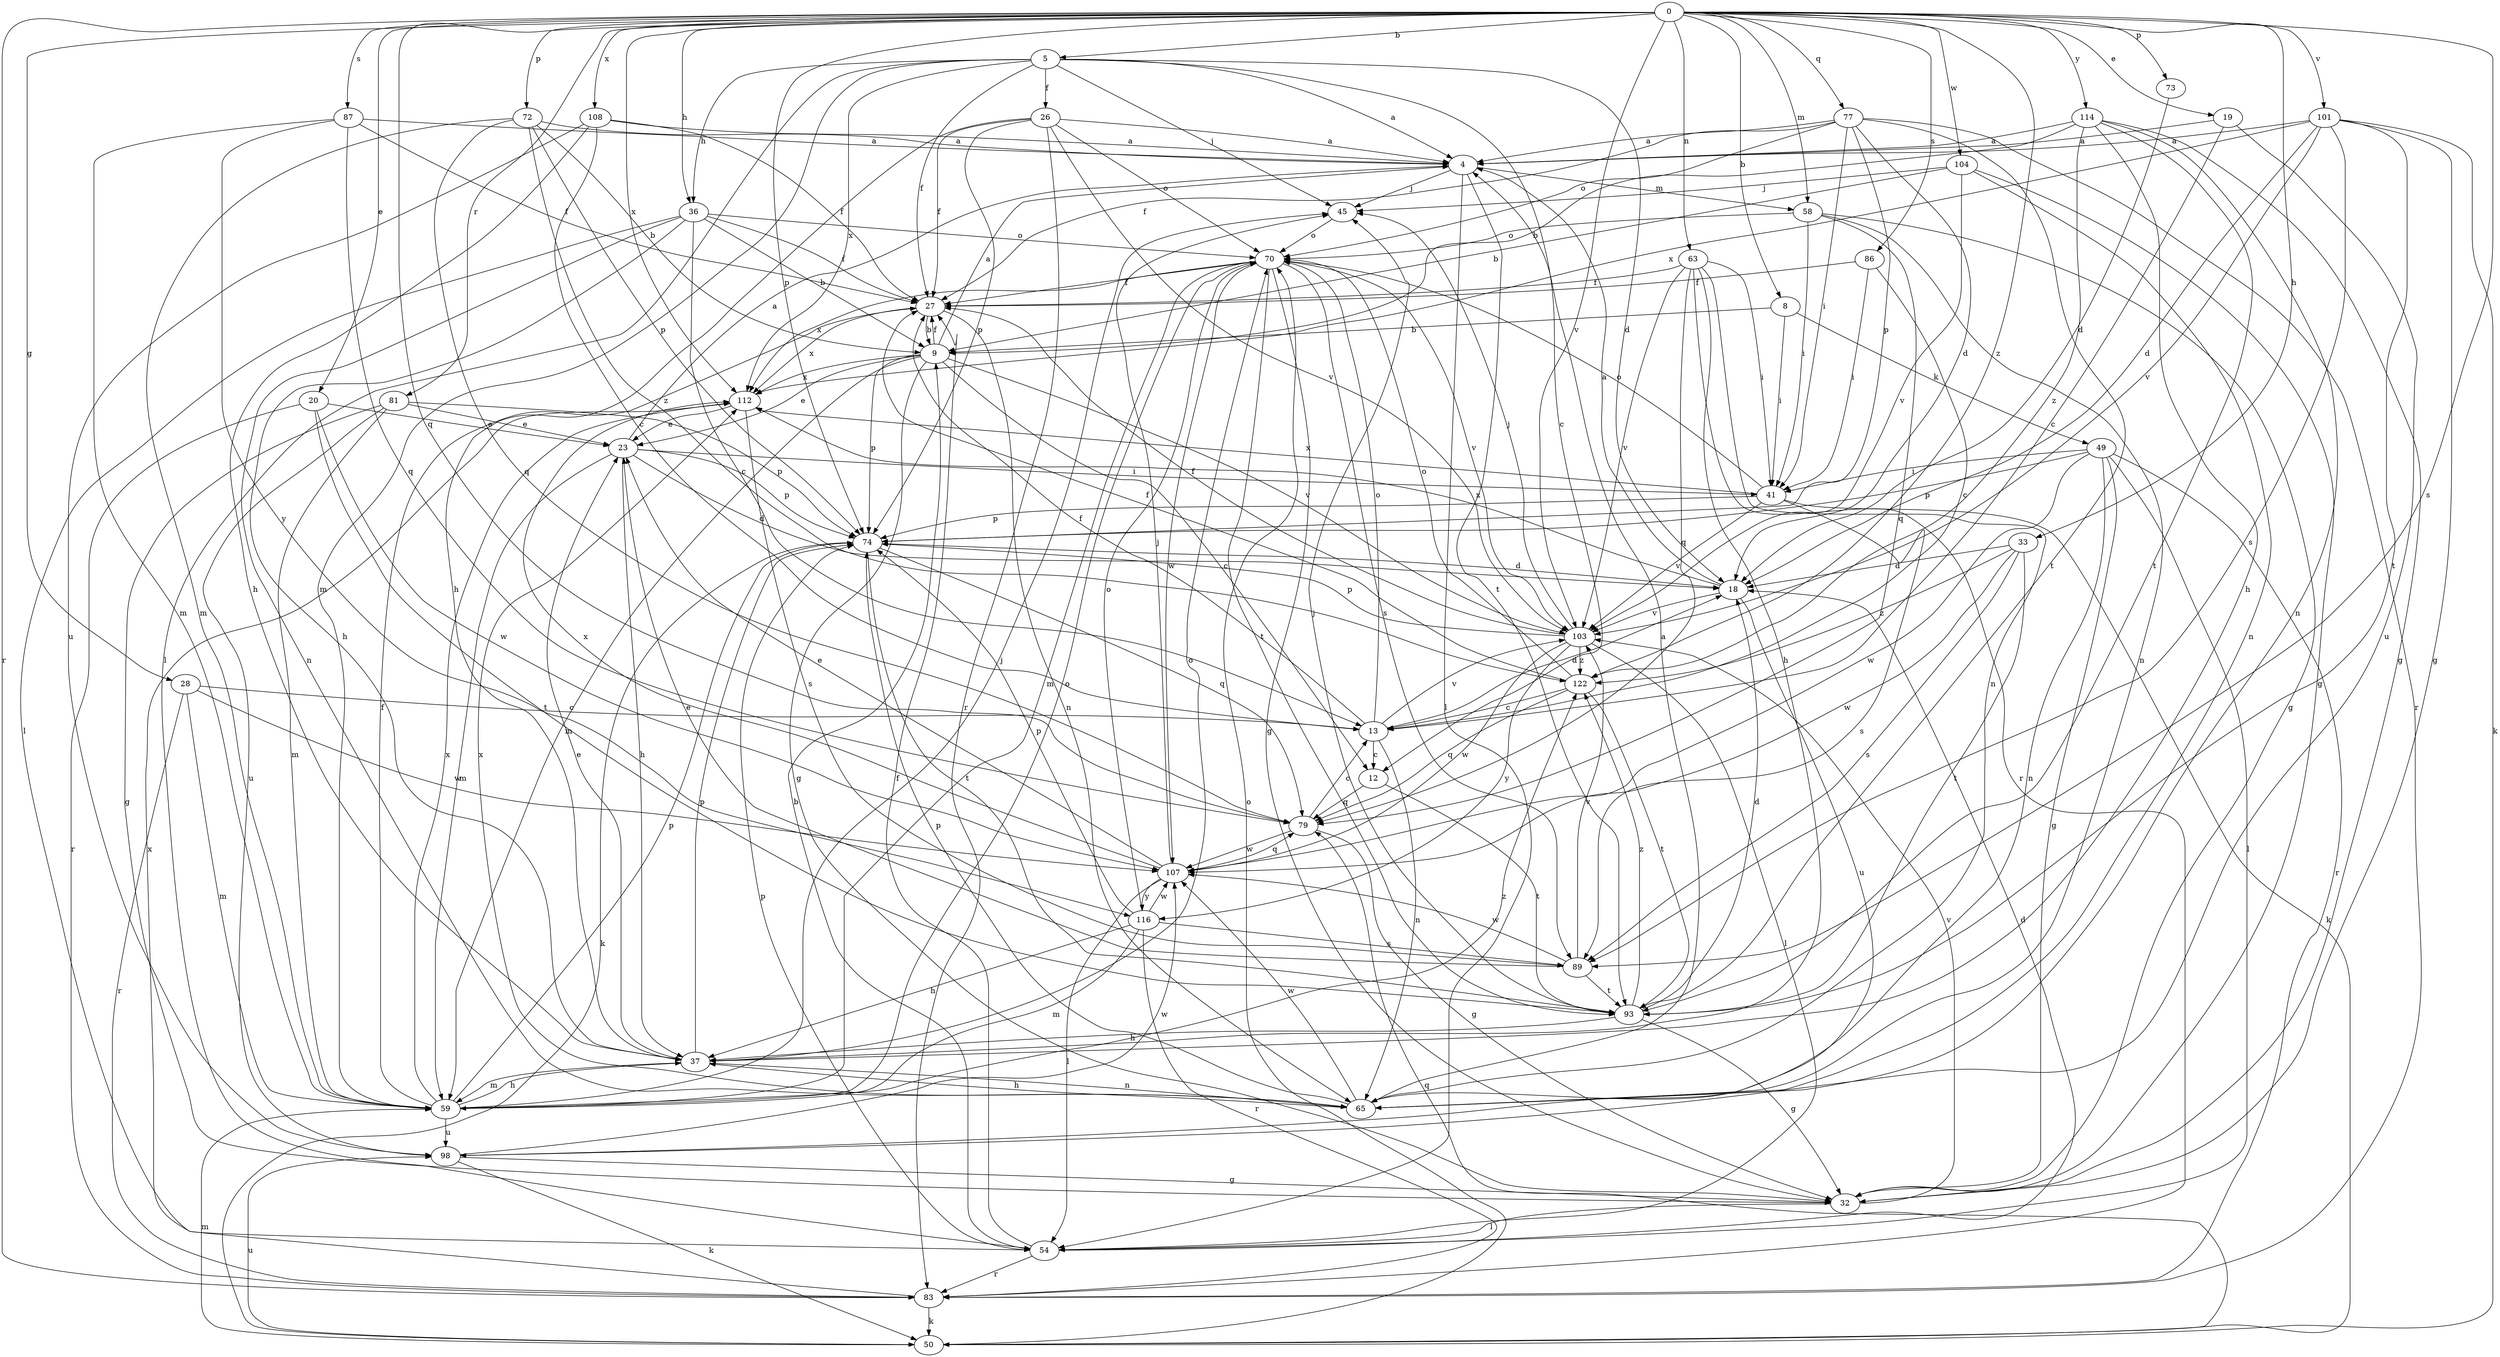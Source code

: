 strict digraph  {
0;
4;
5;
8;
9;
12;
13;
18;
19;
20;
23;
26;
27;
28;
32;
33;
36;
37;
41;
45;
49;
50;
54;
58;
59;
63;
65;
70;
72;
73;
74;
77;
79;
81;
83;
86;
87;
89;
93;
98;
101;
103;
104;
107;
108;
112;
114;
116;
122;
0 -> 5  [label=b];
0 -> 8  [label=b];
0 -> 19  [label=e];
0 -> 20  [label=e];
0 -> 28  [label=g];
0 -> 33  [label=h];
0 -> 36  [label=h];
0 -> 58  [label=m];
0 -> 63  [label=n];
0 -> 72  [label=p];
0 -> 73  [label=p];
0 -> 74  [label=p];
0 -> 77  [label=q];
0 -> 79  [label=q];
0 -> 81  [label=r];
0 -> 83  [label=r];
0 -> 86  [label=s];
0 -> 87  [label=s];
0 -> 89  [label=s];
0 -> 101  [label=v];
0 -> 103  [label=v];
0 -> 104  [label=w];
0 -> 108  [label=x];
0 -> 112  [label=x];
0 -> 114  [label=y];
0 -> 122  [label=z];
4 -> 45  [label=j];
4 -> 54  [label=l];
4 -> 58  [label=m];
4 -> 93  [label=t];
5 -> 4  [label=a];
5 -> 12  [label=c];
5 -> 18  [label=d];
5 -> 26  [label=f];
5 -> 27  [label=f];
5 -> 36  [label=h];
5 -> 45  [label=j];
5 -> 54  [label=l];
5 -> 59  [label=m];
5 -> 112  [label=x];
8 -> 9  [label=b];
8 -> 41  [label=i];
8 -> 49  [label=k];
9 -> 4  [label=a];
9 -> 12  [label=c];
9 -> 23  [label=e];
9 -> 27  [label=f];
9 -> 32  [label=g];
9 -> 59  [label=m];
9 -> 74  [label=p];
9 -> 103  [label=v];
9 -> 112  [label=x];
12 -> 79  [label=q];
12 -> 93  [label=t];
13 -> 12  [label=c];
13 -> 18  [label=d];
13 -> 27  [label=f];
13 -> 65  [label=n];
13 -> 70  [label=o];
13 -> 103  [label=v];
18 -> 4  [label=a];
18 -> 98  [label=u];
18 -> 103  [label=v];
18 -> 112  [label=x];
19 -> 4  [label=a];
19 -> 13  [label=c];
19 -> 98  [label=u];
20 -> 23  [label=e];
20 -> 83  [label=r];
20 -> 93  [label=t];
20 -> 107  [label=w];
23 -> 4  [label=a];
23 -> 18  [label=d];
23 -> 37  [label=h];
23 -> 41  [label=i];
23 -> 59  [label=m];
23 -> 74  [label=p];
26 -> 4  [label=a];
26 -> 27  [label=f];
26 -> 37  [label=h];
26 -> 70  [label=o];
26 -> 74  [label=p];
26 -> 83  [label=r];
26 -> 103  [label=v];
27 -> 9  [label=b];
27 -> 65  [label=n];
27 -> 112  [label=x];
28 -> 13  [label=c];
28 -> 59  [label=m];
28 -> 83  [label=r];
28 -> 107  [label=w];
32 -> 54  [label=l];
32 -> 103  [label=v];
33 -> 18  [label=d];
33 -> 89  [label=s];
33 -> 93  [label=t];
33 -> 107  [label=w];
33 -> 122  [label=z];
36 -> 9  [label=b];
36 -> 13  [label=c];
36 -> 27  [label=f];
36 -> 37  [label=h];
36 -> 54  [label=l];
36 -> 65  [label=n];
36 -> 70  [label=o];
37 -> 23  [label=e];
37 -> 59  [label=m];
37 -> 65  [label=n];
37 -> 70  [label=o];
37 -> 74  [label=p];
41 -> 50  [label=k];
41 -> 70  [label=o];
41 -> 74  [label=p];
41 -> 89  [label=s];
41 -> 103  [label=v];
41 -> 112  [label=x];
45 -> 70  [label=o];
49 -> 32  [label=g];
49 -> 41  [label=i];
49 -> 54  [label=l];
49 -> 65  [label=n];
49 -> 74  [label=p];
49 -> 83  [label=r];
49 -> 107  [label=w];
50 -> 59  [label=m];
50 -> 70  [label=o];
50 -> 79  [label=q];
50 -> 98  [label=u];
54 -> 9  [label=b];
54 -> 18  [label=d];
54 -> 27  [label=f];
54 -> 74  [label=p];
54 -> 83  [label=r];
58 -> 32  [label=g];
58 -> 41  [label=i];
58 -> 65  [label=n];
58 -> 70  [label=o];
58 -> 79  [label=q];
59 -> 27  [label=f];
59 -> 37  [label=h];
59 -> 45  [label=j];
59 -> 70  [label=o];
59 -> 74  [label=p];
59 -> 98  [label=u];
59 -> 112  [label=x];
59 -> 122  [label=z];
63 -> 27  [label=f];
63 -> 37  [label=h];
63 -> 41  [label=i];
63 -> 65  [label=n];
63 -> 79  [label=q];
63 -> 83  [label=r];
63 -> 103  [label=v];
65 -> 4  [label=a];
65 -> 37  [label=h];
65 -> 74  [label=p];
65 -> 107  [label=w];
65 -> 112  [label=x];
70 -> 27  [label=f];
70 -> 32  [label=g];
70 -> 59  [label=m];
70 -> 89  [label=s];
70 -> 93  [label=t];
70 -> 103  [label=v];
70 -> 107  [label=w];
70 -> 112  [label=x];
72 -> 4  [label=a];
72 -> 9  [label=b];
72 -> 59  [label=m];
72 -> 74  [label=p];
72 -> 79  [label=q];
72 -> 122  [label=z];
73 -> 18  [label=d];
74 -> 18  [label=d];
74 -> 50  [label=k];
74 -> 79  [label=q];
74 -> 93  [label=t];
77 -> 4  [label=a];
77 -> 18  [label=d];
77 -> 27  [label=f];
77 -> 41  [label=i];
77 -> 70  [label=o];
77 -> 74  [label=p];
77 -> 83  [label=r];
77 -> 93  [label=t];
79 -> 13  [label=c];
79 -> 32  [label=g];
79 -> 107  [label=w];
81 -> 23  [label=e];
81 -> 32  [label=g];
81 -> 59  [label=m];
81 -> 74  [label=p];
81 -> 98  [label=u];
83 -> 50  [label=k];
83 -> 112  [label=x];
86 -> 13  [label=c];
86 -> 27  [label=f];
86 -> 41  [label=i];
87 -> 4  [label=a];
87 -> 27  [label=f];
87 -> 59  [label=m];
87 -> 79  [label=q];
87 -> 116  [label=y];
89 -> 23  [label=e];
89 -> 93  [label=t];
89 -> 103  [label=v];
89 -> 107  [label=w];
93 -> 18  [label=d];
93 -> 32  [label=g];
93 -> 37  [label=h];
93 -> 45  [label=j];
93 -> 122  [label=z];
98 -> 32  [label=g];
98 -> 50  [label=k];
98 -> 107  [label=w];
101 -> 4  [label=a];
101 -> 18  [label=d];
101 -> 32  [label=g];
101 -> 50  [label=k];
101 -> 89  [label=s];
101 -> 93  [label=t];
101 -> 103  [label=v];
101 -> 112  [label=x];
103 -> 27  [label=f];
103 -> 45  [label=j];
103 -> 54  [label=l];
103 -> 74  [label=p];
103 -> 107  [label=w];
103 -> 116  [label=y];
103 -> 122  [label=z];
104 -> 9  [label=b];
104 -> 32  [label=g];
104 -> 45  [label=j];
104 -> 65  [label=n];
104 -> 103  [label=v];
107 -> 23  [label=e];
107 -> 45  [label=j];
107 -> 54  [label=l];
107 -> 79  [label=q];
107 -> 112  [label=x];
107 -> 116  [label=y];
108 -> 4  [label=a];
108 -> 13  [label=c];
108 -> 27  [label=f];
108 -> 37  [label=h];
108 -> 98  [label=u];
112 -> 23  [label=e];
112 -> 89  [label=s];
114 -> 4  [label=a];
114 -> 9  [label=b];
114 -> 32  [label=g];
114 -> 37  [label=h];
114 -> 65  [label=n];
114 -> 93  [label=t];
114 -> 122  [label=z];
116 -> 37  [label=h];
116 -> 59  [label=m];
116 -> 70  [label=o];
116 -> 74  [label=p];
116 -> 83  [label=r];
116 -> 89  [label=s];
116 -> 107  [label=w];
122 -> 13  [label=c];
122 -> 27  [label=f];
122 -> 70  [label=o];
122 -> 79  [label=q];
122 -> 93  [label=t];
}
